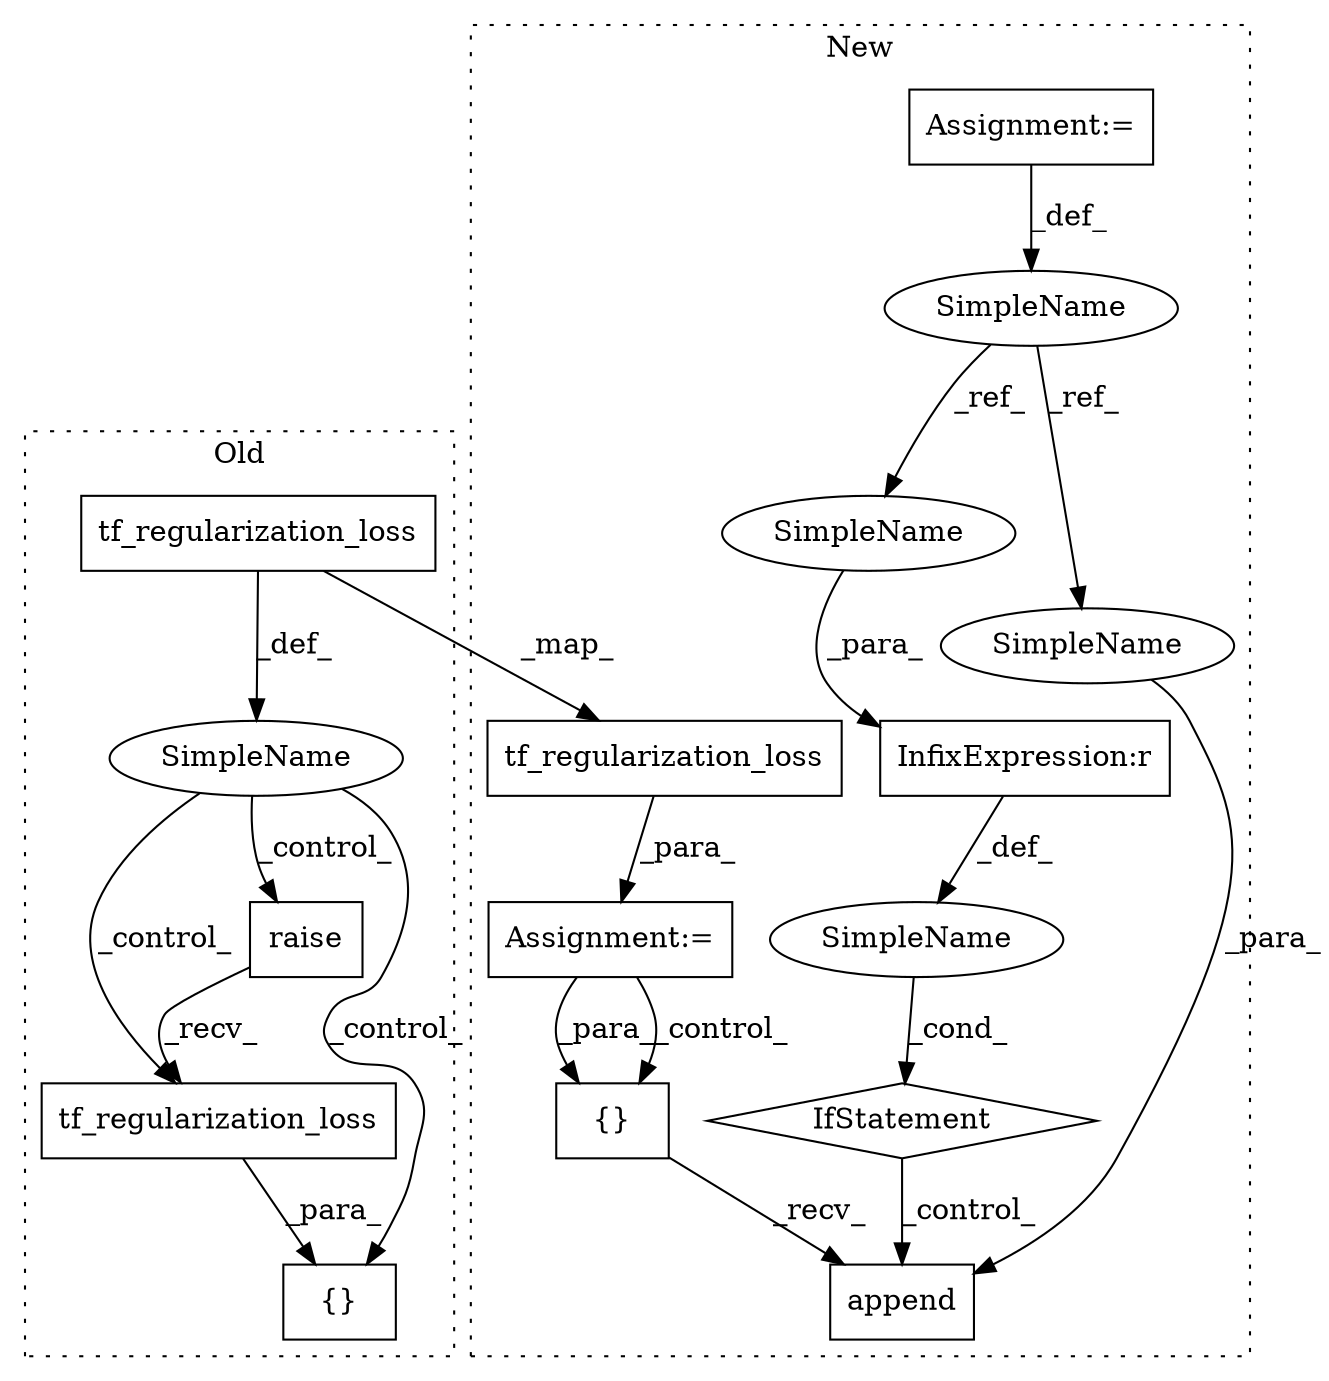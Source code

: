 digraph G {
subgraph cluster0 {
1 [label="tf_regularization_loss" a="32" s="16747" l="24" shape="box"];
3 [label="SimpleName" a="42" s="" l="" shape="ellipse"];
4 [label="raise" a="32" s="16728,16745" l="6,1" shape="box"];
8 [label="tf_regularization_loss" a="32" s="16626" l="24" shape="box"];
11 [label="{}" a="4" s="16727,16771" l="1,1" shape="box"];
label = "Old";
style="dotted";
}
subgraph cluster1 {
2 [label="IfStatement" a="25" s="17988,18019" l="4,2" shape="diamond"];
5 [label="SimpleName" a="42" s="" l="" shape="ellipse"];
6 [label="append" a="32" s="18036,18062" l="7,1" shape="box"];
7 [label="InfixExpression:r" a="27" s="18011" l="4" shape="box"];
9 [label="tf_regularization_loss" a="32" s="17228" l="24" shape="box"];
10 [label="{}" a="4" s="17358,17378" l="1,1" shape="box"];
12 [label="SimpleName" a="42" s="17923" l="19" shape="ellipse"];
13 [label="Assignment:=" a="7" s="17208" l="1" shape="box"];
14 [label="Assignment:=" a="7" s="17942" l="1" shape="box"];
15 [label="SimpleName" a="42" s="17992" l="19" shape="ellipse"];
16 [label="SimpleName" a="42" s="18043" l="19" shape="ellipse"];
label = "New";
style="dotted";
}
1 -> 11 [label="_para_"];
2 -> 6 [label="_control_"];
3 -> 11 [label="_control_"];
3 -> 1 [label="_control_"];
3 -> 4 [label="_control_"];
4 -> 1 [label="_recv_"];
5 -> 2 [label="_cond_"];
7 -> 5 [label="_def_"];
8 -> 9 [label="_map_"];
8 -> 3 [label="_def_"];
9 -> 13 [label="_para_"];
10 -> 6 [label="_recv_"];
12 -> 15 [label="_ref_"];
12 -> 16 [label="_ref_"];
13 -> 10 [label="_para_"];
13 -> 10 [label="_control_"];
14 -> 12 [label="_def_"];
15 -> 7 [label="_para_"];
16 -> 6 [label="_para_"];
}